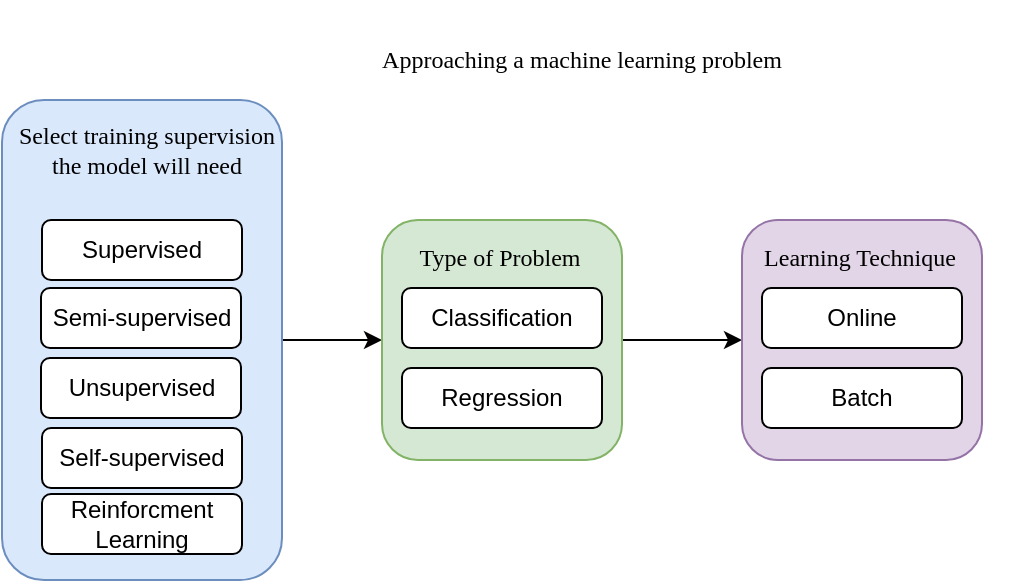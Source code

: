 <mxfile version="24.6.4" type="device">
  <diagram name="Page-1" id="u2xc82KejuX1nbkqzzLr">
    <mxGraphModel dx="1026" dy="772" grid="1" gridSize="10" guides="1" tooltips="1" connect="1" arrows="1" fold="1" page="1" pageScale="1" pageWidth="827" pageHeight="1169" math="0" shadow="0">
      <root>
        <mxCell id="0" />
        <mxCell id="1" parent="0" />
        <mxCell id="yqpZkEJ_nO4eKXKSjoz8-12" value="" style="edgeStyle=orthogonalEdgeStyle;rounded=0;orthogonalLoop=1;jettySize=auto;html=1;" edge="1" parent="1" source="yqpZkEJ_nO4eKXKSjoz8-2" target="yqpZkEJ_nO4eKXKSjoz8-11">
          <mxGeometry relative="1" as="geometry" />
        </mxCell>
        <mxCell id="yqpZkEJ_nO4eKXKSjoz8-2" value="" style="rounded=1;whiteSpace=wrap;html=1;fillColor=#dae8fc;strokeColor=#6c8ebf;" vertex="1" parent="1">
          <mxGeometry x="40" y="190" width="140" height="240" as="geometry" />
        </mxCell>
        <mxCell id="yqpZkEJ_nO4eKXKSjoz8-3" value="Approaching a machine learning problem" style="text;html=1;align=center;verticalAlign=middle;whiteSpace=wrap;rounded=0;fontFamily=Comic Sans MS;" vertex="1" parent="1">
          <mxGeometry x="110" y="140" width="440" height="60" as="geometry" />
        </mxCell>
        <mxCell id="yqpZkEJ_nO4eKXKSjoz8-4" value="Select training supervision the model will need" style="text;html=1;align=center;verticalAlign=middle;whiteSpace=wrap;rounded=0;fontFamily=Comic Sans MS;" vertex="1" parent="1">
          <mxGeometry x="45" y="200" width="135" height="30" as="geometry" />
        </mxCell>
        <mxCell id="yqpZkEJ_nO4eKXKSjoz8-5" value="Supervised" style="rounded=1;whiteSpace=wrap;html=1;" vertex="1" parent="1">
          <mxGeometry x="60" y="250" width="100" height="30" as="geometry" />
        </mxCell>
        <mxCell id="yqpZkEJ_nO4eKXKSjoz8-6" value="Semi-supervised" style="rounded=1;whiteSpace=wrap;html=1;" vertex="1" parent="1">
          <mxGeometry x="59.5" y="284" width="100" height="30" as="geometry" />
        </mxCell>
        <mxCell id="yqpZkEJ_nO4eKXKSjoz8-7" value="Self-supervised" style="rounded=1;whiteSpace=wrap;html=1;" vertex="1" parent="1">
          <mxGeometry x="60" y="354" width="100" height="30" as="geometry" />
        </mxCell>
        <mxCell id="yqpZkEJ_nO4eKXKSjoz8-8" value="Unsupervised" style="rounded=1;whiteSpace=wrap;html=1;" vertex="1" parent="1">
          <mxGeometry x="59.5" y="319" width="100" height="30" as="geometry" />
        </mxCell>
        <mxCell id="yqpZkEJ_nO4eKXKSjoz8-10" value="Reinforcment&lt;div&gt;Learning&lt;/div&gt;" style="rounded=1;whiteSpace=wrap;html=1;" vertex="1" parent="1">
          <mxGeometry x="60" y="387" width="100" height="30" as="geometry" />
        </mxCell>
        <mxCell id="yqpZkEJ_nO4eKXKSjoz8-26" value="" style="edgeStyle=orthogonalEdgeStyle;rounded=0;orthogonalLoop=1;jettySize=auto;html=1;entryX=0;entryY=0.5;entryDx=0;entryDy=0;" edge="1" parent="1" source="yqpZkEJ_nO4eKXKSjoz8-11" target="yqpZkEJ_nO4eKXKSjoz8-18">
          <mxGeometry relative="1" as="geometry">
            <mxPoint x="460" y="380" as="targetPoint" />
            <Array as="points">
              <mxPoint x="385" y="310" />
              <mxPoint x="385" y="310" />
            </Array>
          </mxGeometry>
        </mxCell>
        <mxCell id="yqpZkEJ_nO4eKXKSjoz8-11" value="" style="whiteSpace=wrap;html=1;rounded=1;fillColor=#d5e8d4;strokeColor=#82b366;" vertex="1" parent="1">
          <mxGeometry x="230" y="250" width="120" height="120" as="geometry" />
        </mxCell>
        <mxCell id="yqpZkEJ_nO4eKXKSjoz8-14" value="Type of Problem" style="text;html=1;align=center;verticalAlign=middle;whiteSpace=wrap;rounded=0;fontFamily=Comic Sans MS;" vertex="1" parent="1">
          <mxGeometry x="230" y="254" width="117.5" height="30" as="geometry" />
        </mxCell>
        <mxCell id="yqpZkEJ_nO4eKXKSjoz8-15" value="Classification&lt;span style=&quot;color: rgba(0, 0, 0, 0); font-family: monospace; font-size: 0px; text-align: start; text-wrap: nowrap;&quot;&gt;%3CmxGraphModel%3E%3Croot%3E%3CmxCell%20id%3D%220%22%2F%3E%3CmxCell%20id%3D%221%22%20parent%3D%220%22%2F%3E%3CmxCell%20id%3D%222%22%20value%3D%22Supervised%22%20style%3D%22rounded%3D1%3BwhiteSpace%3Dwrap%3Bhtml%3D1%3B%22%20vertex%3D%221%22%20parent%3D%221%22%3E%3CmxGeometry%20x%3D%2260%22%20y%3D%22250%22%20width%3D%22100%22%20height%3D%2230%22%20as%3D%22geometry%22%2F%3E%3C%2FmxCell%3E%3C%2Froot%3E%3C%2FmxGraphModel%3E&lt;/span&gt;" style="rounded=1;whiteSpace=wrap;html=1;" vertex="1" parent="1">
          <mxGeometry x="240" y="284" width="100" height="30" as="geometry" />
        </mxCell>
        <mxCell id="yqpZkEJ_nO4eKXKSjoz8-16" value="Regression" style="rounded=1;whiteSpace=wrap;html=1;" vertex="1" parent="1">
          <mxGeometry x="240" y="324" width="100" height="30" as="geometry" />
        </mxCell>
        <mxCell id="yqpZkEJ_nO4eKXKSjoz8-18" value="" style="whiteSpace=wrap;html=1;rounded=1;fillColor=#e1d5e7;strokeColor=#9673a6;" vertex="1" parent="1">
          <mxGeometry x="410" y="250" width="120" height="120" as="geometry" />
        </mxCell>
        <mxCell id="yqpZkEJ_nO4eKXKSjoz8-19" value="Learning Technique" style="text;html=1;align=center;verticalAlign=middle;whiteSpace=wrap;rounded=0;fontFamily=Comic Sans MS;" vertex="1" parent="1">
          <mxGeometry x="410" y="254" width="117.5" height="30" as="geometry" />
        </mxCell>
        <mxCell id="yqpZkEJ_nO4eKXKSjoz8-20" value="Online" style="rounded=1;whiteSpace=wrap;html=1;" vertex="1" parent="1">
          <mxGeometry x="420" y="284" width="100" height="30" as="geometry" />
        </mxCell>
        <mxCell id="yqpZkEJ_nO4eKXKSjoz8-21" value="Batch" style="rounded=1;whiteSpace=wrap;html=1;" vertex="1" parent="1">
          <mxGeometry x="420" y="324" width="100" height="30" as="geometry" />
        </mxCell>
      </root>
    </mxGraphModel>
  </diagram>
</mxfile>

